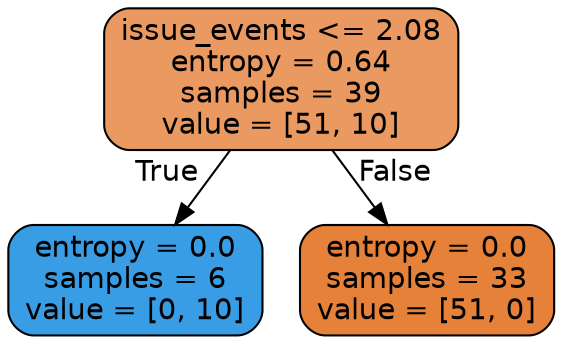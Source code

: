 digraph Tree {
node [shape=box, style="filled, rounded", color="black", fontname=helvetica] ;
edge [fontname=helvetica] ;
0 [label="issue_events <= 2.08\nentropy = 0.64\nsamples = 39\nvalue = [51, 10]", fillcolor="#ea9a60"] ;
1 [label="entropy = 0.0\nsamples = 6\nvalue = [0, 10]", fillcolor="#399de5"] ;
0 -> 1 [labeldistance=2.5, labelangle=45, headlabel="True"] ;
2 [label="entropy = 0.0\nsamples = 33\nvalue = [51, 0]", fillcolor="#e58139"] ;
0 -> 2 [labeldistance=2.5, labelangle=-45, headlabel="False"] ;
}